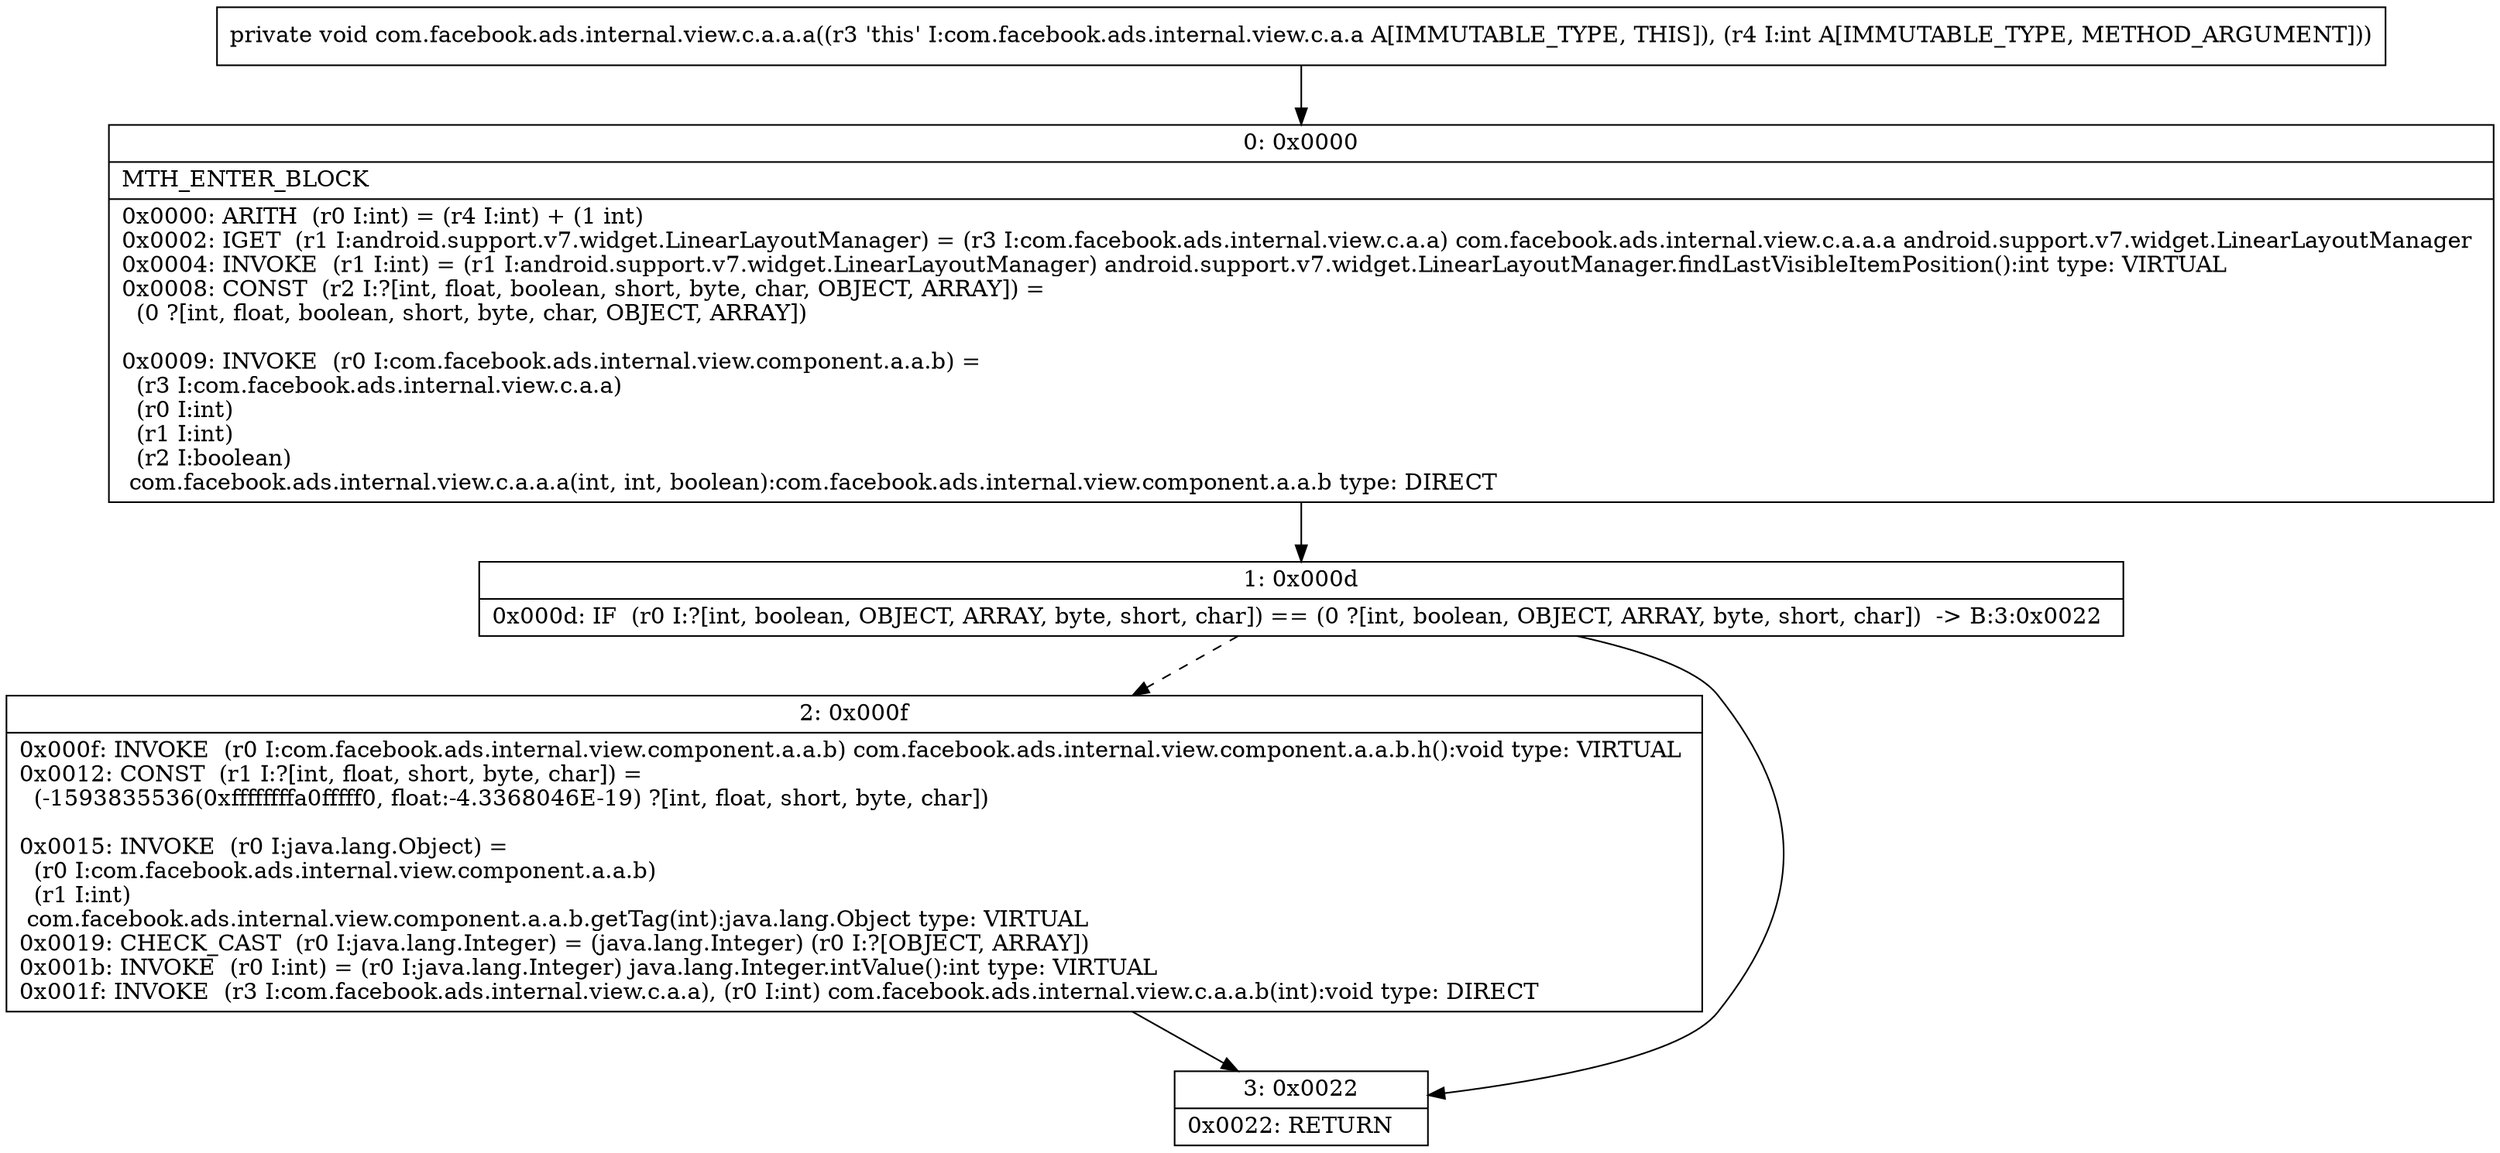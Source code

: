 digraph "CFG forcom.facebook.ads.internal.view.c.a.a.a(I)V" {
Node_0 [shape=record,label="{0\:\ 0x0000|MTH_ENTER_BLOCK\l|0x0000: ARITH  (r0 I:int) = (r4 I:int) + (1 int) \l0x0002: IGET  (r1 I:android.support.v7.widget.LinearLayoutManager) = (r3 I:com.facebook.ads.internal.view.c.a.a) com.facebook.ads.internal.view.c.a.a.a android.support.v7.widget.LinearLayoutManager \l0x0004: INVOKE  (r1 I:int) = (r1 I:android.support.v7.widget.LinearLayoutManager) android.support.v7.widget.LinearLayoutManager.findLastVisibleItemPosition():int type: VIRTUAL \l0x0008: CONST  (r2 I:?[int, float, boolean, short, byte, char, OBJECT, ARRAY]) = \l  (0 ?[int, float, boolean, short, byte, char, OBJECT, ARRAY])\l \l0x0009: INVOKE  (r0 I:com.facebook.ads.internal.view.component.a.a.b) = \l  (r3 I:com.facebook.ads.internal.view.c.a.a)\l  (r0 I:int)\l  (r1 I:int)\l  (r2 I:boolean)\l com.facebook.ads.internal.view.c.a.a.a(int, int, boolean):com.facebook.ads.internal.view.component.a.a.b type: DIRECT \l}"];
Node_1 [shape=record,label="{1\:\ 0x000d|0x000d: IF  (r0 I:?[int, boolean, OBJECT, ARRAY, byte, short, char]) == (0 ?[int, boolean, OBJECT, ARRAY, byte, short, char])  \-\> B:3:0x0022 \l}"];
Node_2 [shape=record,label="{2\:\ 0x000f|0x000f: INVOKE  (r0 I:com.facebook.ads.internal.view.component.a.a.b) com.facebook.ads.internal.view.component.a.a.b.h():void type: VIRTUAL \l0x0012: CONST  (r1 I:?[int, float, short, byte, char]) = \l  (\-1593835536(0xffffffffa0fffff0, float:\-4.3368046E\-19) ?[int, float, short, byte, char])\l \l0x0015: INVOKE  (r0 I:java.lang.Object) = \l  (r0 I:com.facebook.ads.internal.view.component.a.a.b)\l  (r1 I:int)\l com.facebook.ads.internal.view.component.a.a.b.getTag(int):java.lang.Object type: VIRTUAL \l0x0019: CHECK_CAST  (r0 I:java.lang.Integer) = (java.lang.Integer) (r0 I:?[OBJECT, ARRAY]) \l0x001b: INVOKE  (r0 I:int) = (r0 I:java.lang.Integer) java.lang.Integer.intValue():int type: VIRTUAL \l0x001f: INVOKE  (r3 I:com.facebook.ads.internal.view.c.a.a), (r0 I:int) com.facebook.ads.internal.view.c.a.a.b(int):void type: DIRECT \l}"];
Node_3 [shape=record,label="{3\:\ 0x0022|0x0022: RETURN   \l}"];
MethodNode[shape=record,label="{private void com.facebook.ads.internal.view.c.a.a.a((r3 'this' I:com.facebook.ads.internal.view.c.a.a A[IMMUTABLE_TYPE, THIS]), (r4 I:int A[IMMUTABLE_TYPE, METHOD_ARGUMENT])) }"];
MethodNode -> Node_0;
Node_0 -> Node_1;
Node_1 -> Node_2[style=dashed];
Node_1 -> Node_3;
Node_2 -> Node_3;
}

